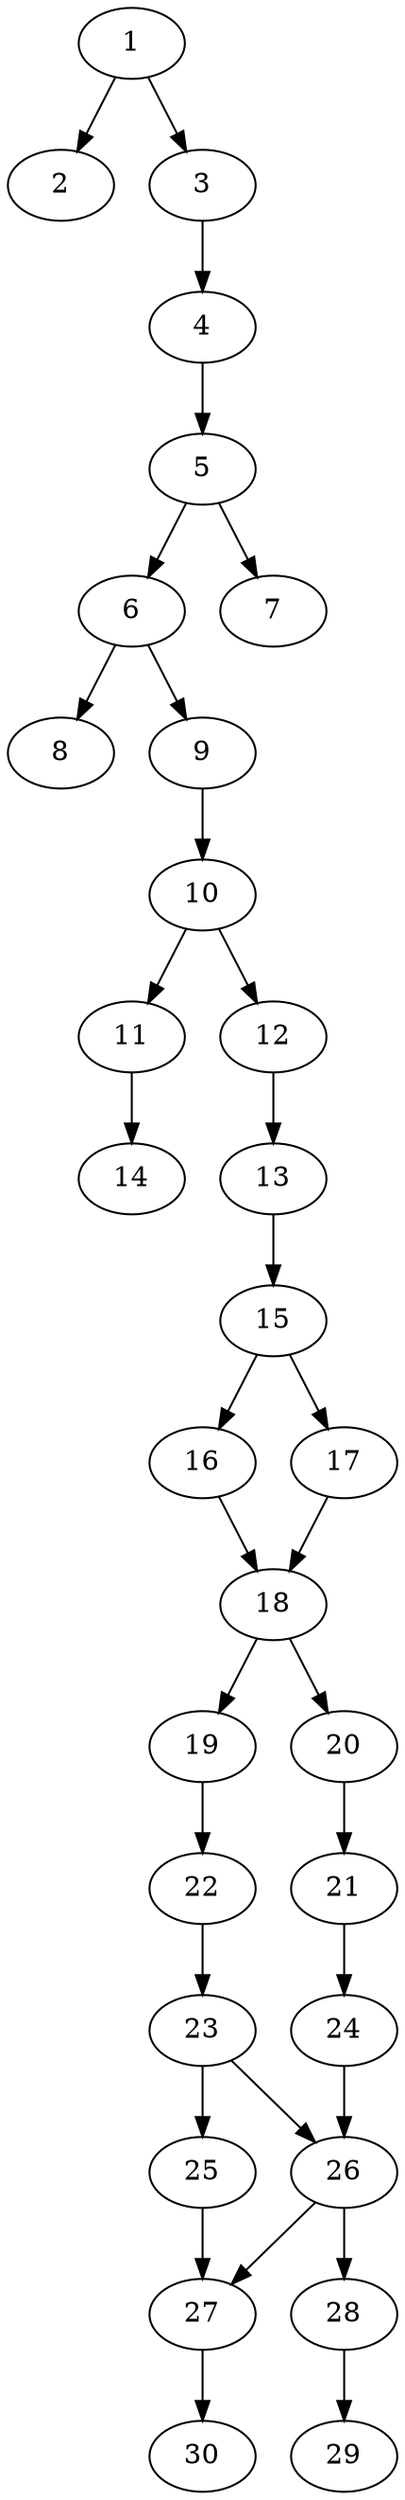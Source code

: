 // DAG automatically generated by daggen at Thu Oct  3 14:04:18 2019
// ./daggen --dot -n 30 --ccr 0.5 --fat 0.3 --regular 0.7 --density 0.6 --mindata 5242880 --maxdata 52428800 
digraph G {
  1 [size="12814336", alpha="0.02", expect_size="6407168"] 
  1 -> 2 [size ="6407168"]
  1 -> 3 [size ="6407168"]
  2 [size="10498048", alpha="0.04", expect_size="5249024"] 
  3 [size="39389184", alpha="0.05", expect_size="19694592"] 
  3 -> 4 [size ="19694592"]
  4 [size="15501312", alpha="0.04", expect_size="7750656"] 
  4 -> 5 [size ="7750656"]
  5 [size="78014464", alpha="0.19", expect_size="39007232"] 
  5 -> 6 [size ="39007232"]
  5 -> 7 [size ="39007232"]
  6 [size="17561600", alpha="0.13", expect_size="8780800"] 
  6 -> 8 [size ="8780800"]
  6 -> 9 [size ="8780800"]
  7 [size="79765504", alpha="0.12", expect_size="39882752"] 
  8 [size="42733568", alpha="0.05", expect_size="21366784"] 
  9 [size="53612544", alpha="0.16", expect_size="26806272"] 
  9 -> 10 [size ="26806272"]
  10 [size="37005312", alpha="0.13", expect_size="18502656"] 
  10 -> 11 [size ="18502656"]
  10 -> 12 [size ="18502656"]
  11 [size="21239808", alpha="0.09", expect_size="10619904"] 
  11 -> 14 [size ="10619904"]
  12 [size="28389376", alpha="0.11", expect_size="14194688"] 
  12 -> 13 [size ="14194688"]
  13 [size="48824320", alpha="0.19", expect_size="24412160"] 
  13 -> 15 [size ="24412160"]
  14 [size="73779200", alpha="0.01", expect_size="36889600"] 
  15 [size="94304256", alpha="0.05", expect_size="47152128"] 
  15 -> 16 [size ="47152128"]
  15 -> 17 [size ="47152128"]
  16 [size="87447552", alpha="0.13", expect_size="43723776"] 
  16 -> 18 [size ="43723776"]
  17 [size="52371456", alpha="0.04", expect_size="26185728"] 
  17 -> 18 [size ="26185728"]
  18 [size="12404736", alpha="0.04", expect_size="6202368"] 
  18 -> 19 [size ="6202368"]
  18 -> 20 [size ="6202368"]
  19 [size="35977216", alpha="0.15", expect_size="17988608"] 
  19 -> 22 [size ="17988608"]
  20 [size="17397760", alpha="0.20", expect_size="8698880"] 
  20 -> 21 [size ="8698880"]
  21 [size="78360576", alpha="0.05", expect_size="39180288"] 
  21 -> 24 [size ="39180288"]
  22 [size="24516608", alpha="0.10", expect_size="12258304"] 
  22 -> 23 [size ="12258304"]
  23 [size="78479360", alpha="0.02", expect_size="39239680"] 
  23 -> 25 [size ="39239680"]
  23 -> 26 [size ="39239680"]
  24 [size="72525824", alpha="0.14", expect_size="36262912"] 
  24 -> 26 [size ="36262912"]
  25 [size="78383104", alpha="0.01", expect_size="39191552"] 
  25 -> 27 [size ="39191552"]
  26 [size="100102144", alpha="0.09", expect_size="50051072"] 
  26 -> 27 [size ="50051072"]
  26 -> 28 [size ="50051072"]
  27 [size="66854912", alpha="0.12", expect_size="33427456"] 
  27 -> 30 [size ="33427456"]
  28 [size="84307968", alpha="0.02", expect_size="42153984"] 
  28 -> 29 [size ="42153984"]
  29 [size="103235584", alpha="0.01", expect_size="51617792"] 
  30 [size="78366720", alpha="0.06", expect_size="39183360"] 
}

